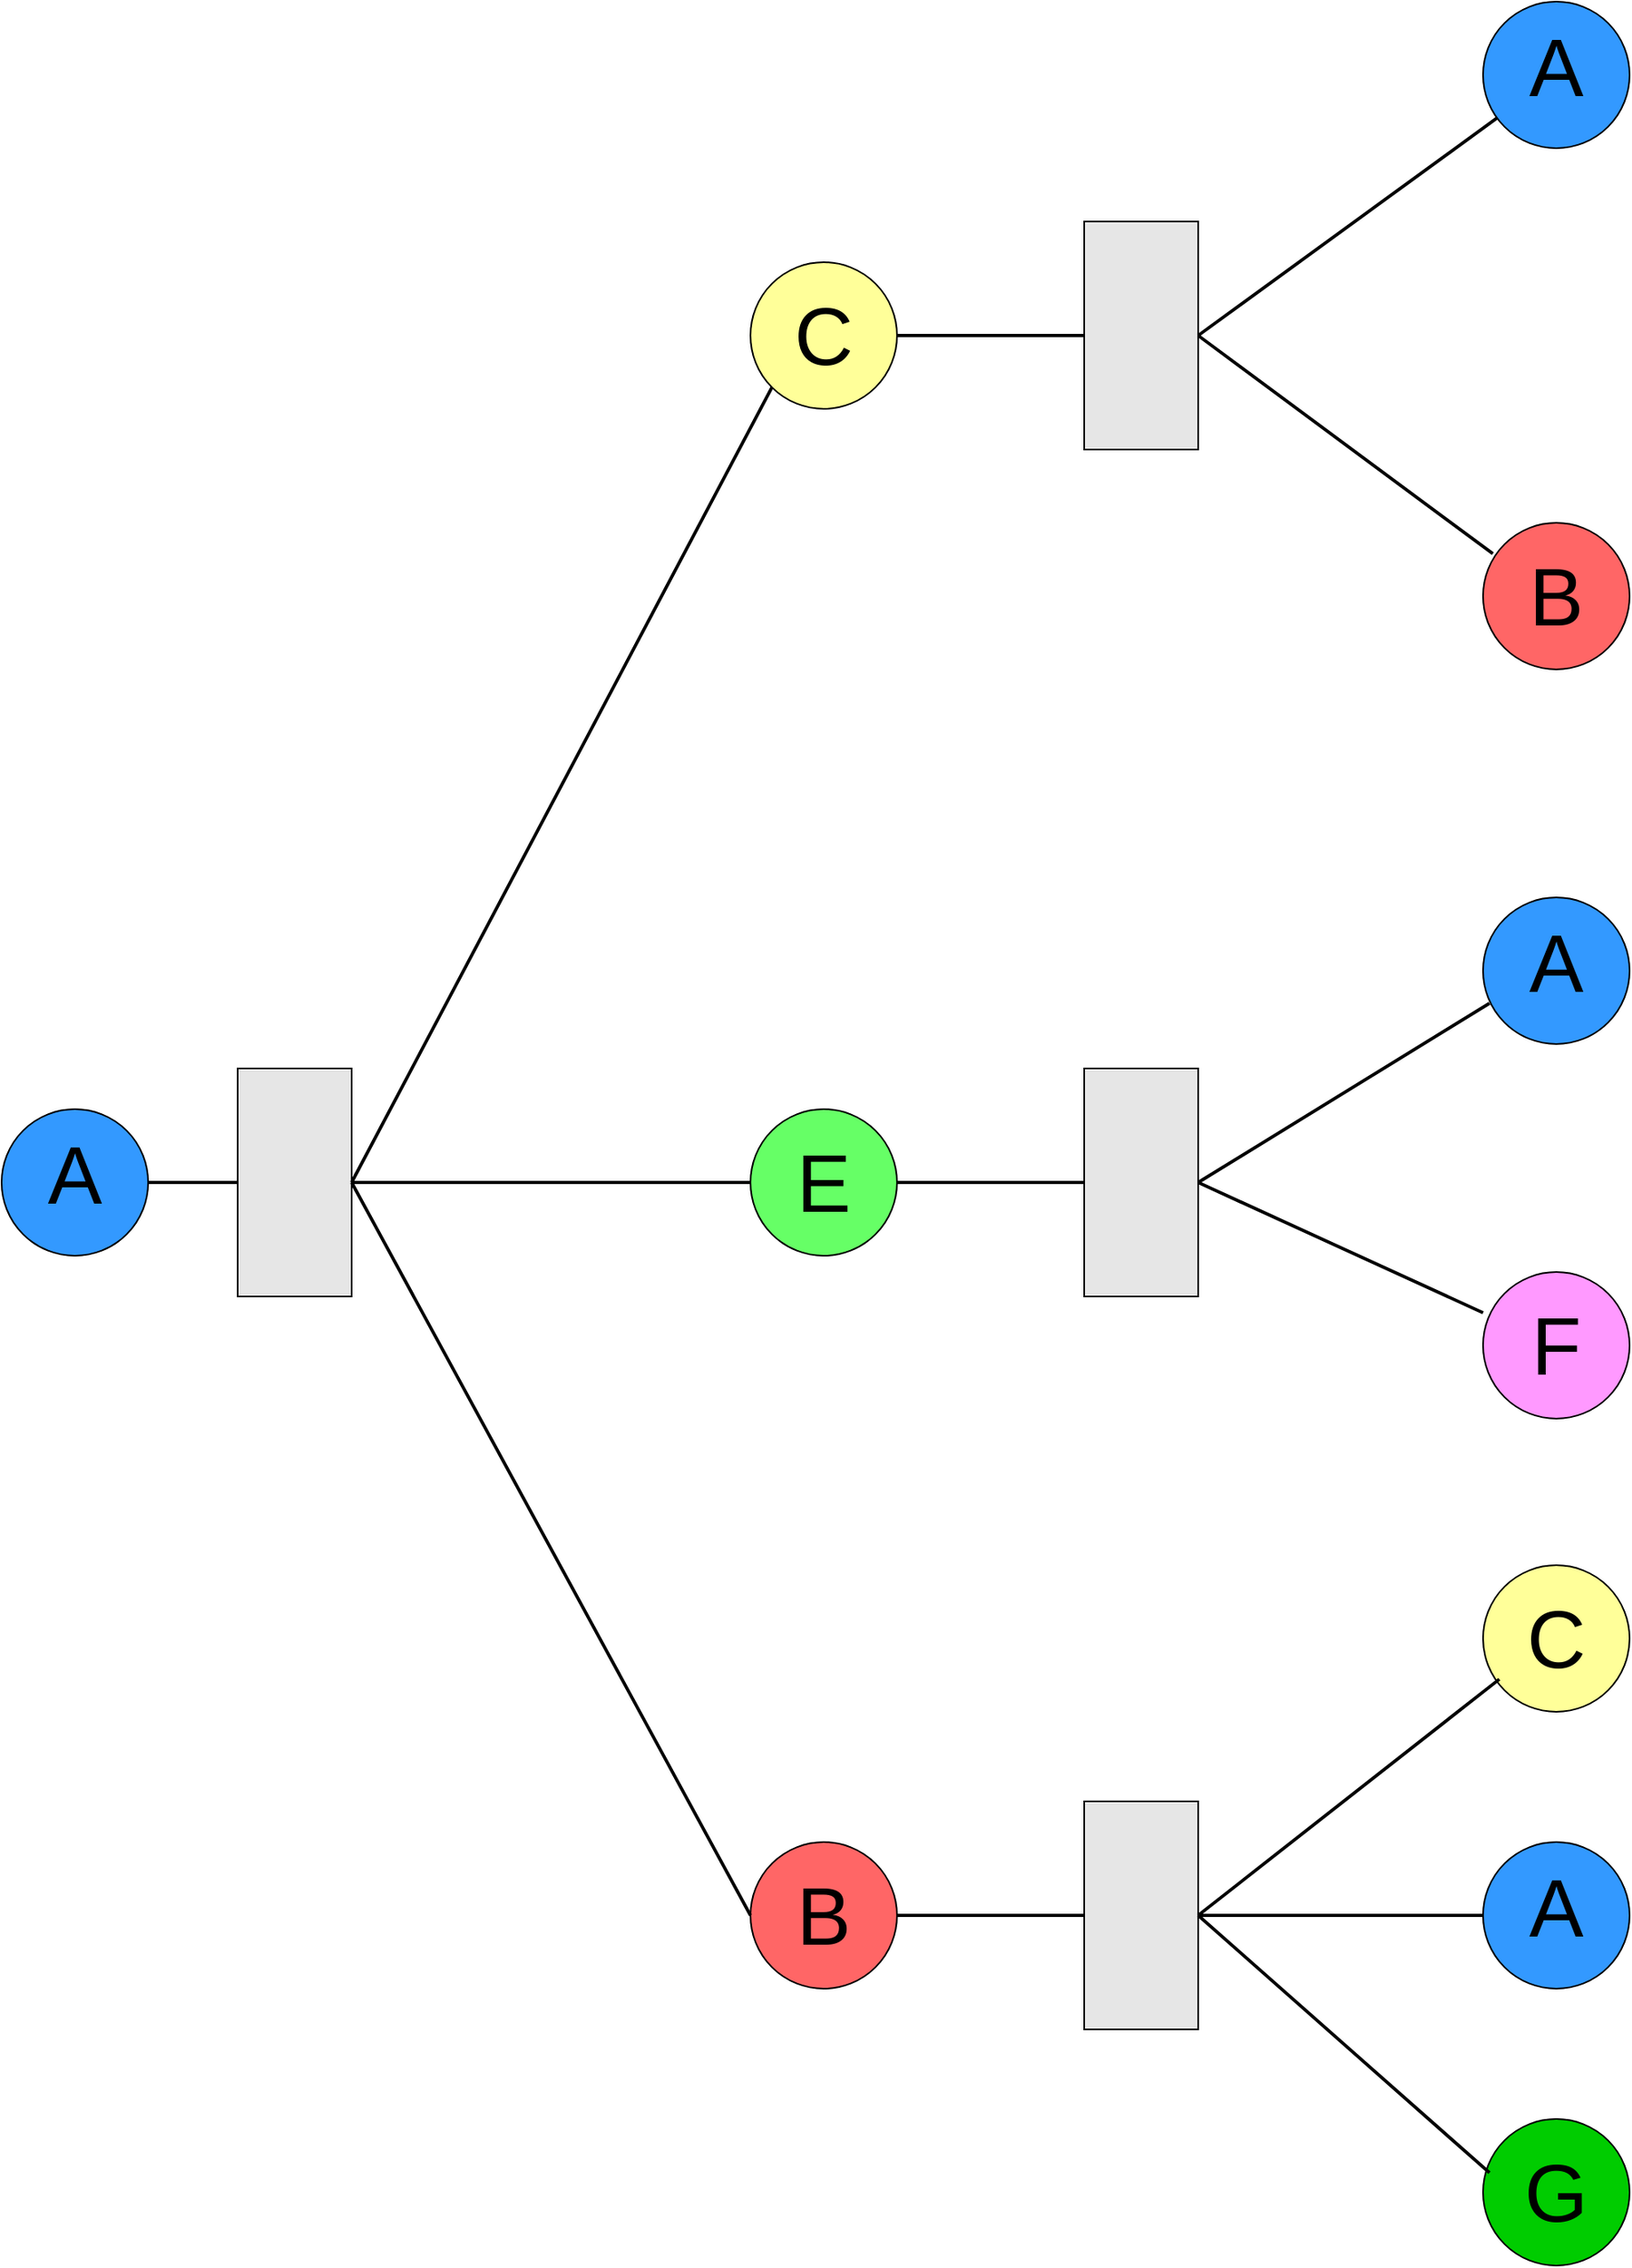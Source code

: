 <mxfile version="13.1.3" type="device"><diagram id="RPsUVfjO71mWQ_hNvvvf" name="Page-1"><mxGraphModel dx="2710" dy="2663" grid="1" gridSize="10" guides="1" tooltips="1" connect="1" arrows="1" fold="1" page="1" pageScale="1" pageWidth="827" pageHeight="1169" math="0" shadow="0"><root><mxCell id="0"/><mxCell id="1" parent="0"/><mxCell id="8mHs1XnDkPS_N1ECkQQG-10" value="" style="ellipse;whiteSpace=wrap;html=1;fillColor=#3399FF;" vertex="1" parent="1"><mxGeometry x="80" y="270" width="90" height="90" as="geometry"/></mxCell><mxCell id="8mHs1XnDkPS_N1ECkQQG-11" value="&lt;font style=&quot;font-size: 50px&quot;&gt;A&lt;/font&gt;" style="text;html=1;strokeColor=none;fillColor=none;align=center;verticalAlign=middle;whiteSpace=wrap;rounded=0;" vertex="1" parent="1"><mxGeometry x="105" y="300" width="40" height="20" as="geometry"/></mxCell><mxCell id="8mHs1XnDkPS_N1ECkQQG-13" value="" style="rounded=0;whiteSpace=wrap;html=1;fillColor=#E6E6E6;rotation=90;" vertex="1" parent="1"><mxGeometry x="190" y="280" width="140" height="70" as="geometry"/></mxCell><mxCell id="8mHs1XnDkPS_N1ECkQQG-14" value="" style="endArrow=none;html=1;exitX=1;exitY=0.5;exitDx=0;exitDy=0;entryX=0.5;entryY=1;entryDx=0;entryDy=0;strokeWidth=2;" edge="1" parent="1" source="8mHs1XnDkPS_N1ECkQQG-10" target="8mHs1XnDkPS_N1ECkQQG-13"><mxGeometry width="50" height="50" relative="1" as="geometry"><mxPoint x="390" y="410" as="sourcePoint"/><mxPoint x="440" y="360" as="targetPoint"/></mxGeometry></mxCell><mxCell id="8mHs1XnDkPS_N1ECkQQG-15" value="" style="ellipse;whiteSpace=wrap;html=1;fillColor=#FFFF99;" vertex="1" parent="1"><mxGeometry x="540" y="-250" width="90" height="90" as="geometry"/></mxCell><mxCell id="8mHs1XnDkPS_N1ECkQQG-16" value="&lt;font style=&quot;font-size: 50px&quot;&gt;C&lt;/font&gt;" style="text;html=1;strokeColor=none;fillColor=none;align=center;verticalAlign=middle;whiteSpace=wrap;rounded=0;" vertex="1" parent="1"><mxGeometry x="565" y="-215" width="40" height="20" as="geometry"/></mxCell><mxCell id="8mHs1XnDkPS_N1ECkQQG-17" value="" style="ellipse;whiteSpace=wrap;html=1;fillColor=#66FF66;" vertex="1" parent="1"><mxGeometry x="540" y="270" width="90" height="90" as="geometry"/></mxCell><mxCell id="8mHs1XnDkPS_N1ECkQQG-18" value="&lt;font style=&quot;font-size: 50px&quot;&gt;E&lt;/font&gt;" style="text;html=1;strokeColor=none;fillColor=none;align=center;verticalAlign=middle;whiteSpace=wrap;rounded=0;" vertex="1" parent="1"><mxGeometry x="565" y="305" width="40" height="20" as="geometry"/></mxCell><mxCell id="8mHs1XnDkPS_N1ECkQQG-19" value="" style="ellipse;whiteSpace=wrap;html=1;strokeColor=#000000;fillColor=#FF6666;" vertex="1" parent="1"><mxGeometry x="540" y="720" width="90" height="90" as="geometry"/></mxCell><mxCell id="8mHs1XnDkPS_N1ECkQQG-20" value="&lt;font style=&quot;font-size: 50px&quot;&gt;B&lt;/font&gt;" style="text;html=1;strokeColor=none;fillColor=none;align=center;verticalAlign=middle;whiteSpace=wrap;rounded=0;" vertex="1" parent="1"><mxGeometry x="565" y="755" width="40" height="20" as="geometry"/></mxCell><mxCell id="8mHs1XnDkPS_N1ECkQQG-21" value="" style="endArrow=none;html=1;exitX=0.5;exitY=0;exitDx=0;exitDy=0;entryX=0;entryY=1;entryDx=0;entryDy=0;strokeWidth=2;" edge="1" parent="1" source="8mHs1XnDkPS_N1ECkQQG-13" target="8mHs1XnDkPS_N1ECkQQG-15"><mxGeometry width="50" height="50" relative="1" as="geometry"><mxPoint x="400" y="480" as="sourcePoint"/><mxPoint x="455" y="480" as="targetPoint"/></mxGeometry></mxCell><mxCell id="8mHs1XnDkPS_N1ECkQQG-22" value="" style="endArrow=none;html=1;entryX=0.5;entryY=0;entryDx=0;entryDy=0;strokeWidth=2;exitX=0;exitY=0.5;exitDx=0;exitDy=0;" edge="1" parent="1" source="8mHs1XnDkPS_N1ECkQQG-17" target="8mHs1XnDkPS_N1ECkQQG-13"><mxGeometry width="50" height="50" relative="1" as="geometry"><mxPoint x="510" y="320" as="sourcePoint"/><mxPoint x="563.18" y="126.82" as="targetPoint"/></mxGeometry></mxCell><mxCell id="8mHs1XnDkPS_N1ECkQQG-23" value="" style="endArrow=none;html=1;strokeWidth=2;exitX=0;exitY=0.5;exitDx=0;exitDy=0;entryX=0.5;entryY=0;entryDx=0;entryDy=0;" edge="1" parent="1" source="8mHs1XnDkPS_N1ECkQQG-19" target="8mHs1XnDkPS_N1ECkQQG-13"><mxGeometry width="50" height="50" relative="1" as="geometry"><mxPoint x="815" y="520" as="sourcePoint"/><mxPoint x="300" y="320" as="targetPoint"/></mxGeometry></mxCell><mxCell id="8mHs1XnDkPS_N1ECkQQG-24" value="" style="rounded=0;whiteSpace=wrap;html=1;fillColor=#E6E6E6;rotation=90;" vertex="1" parent="1"><mxGeometry x="710" y="-240" width="140" height="70" as="geometry"/></mxCell><mxCell id="8mHs1XnDkPS_N1ECkQQG-25" value="" style="rounded=0;whiteSpace=wrap;html=1;fillColor=#E6E6E6;rotation=90;" vertex="1" parent="1"><mxGeometry x="710" y="280" width="140" height="70" as="geometry"/></mxCell><mxCell id="8mHs1XnDkPS_N1ECkQQG-26" value="" style="rounded=0;whiteSpace=wrap;html=1;fillColor=#E6E6E6;rotation=90;" vertex="1" parent="1"><mxGeometry x="710" y="730" width="140" height="70" as="geometry"/></mxCell><mxCell id="8mHs1XnDkPS_N1ECkQQG-27" value="" style="endArrow=none;html=1;entryX=0.5;entryY=1;entryDx=0;entryDy=0;strokeWidth=2;exitX=1;exitY=0.5;exitDx=0;exitDy=0;" edge="1" parent="1" source="8mHs1XnDkPS_N1ECkQQG-15" target="8mHs1XnDkPS_N1ECkQQG-24"><mxGeometry width="50" height="50" relative="1" as="geometry"><mxPoint x="680" y="-160" as="sourcePoint"/><mxPoint x="685" y="-205.5" as="targetPoint"/></mxGeometry></mxCell><mxCell id="8mHs1XnDkPS_N1ECkQQG-28" value="" style="endArrow=none;html=1;entryX=0.5;entryY=1;entryDx=0;entryDy=0;strokeWidth=2;exitX=1;exitY=0.5;exitDx=0;exitDy=0;" edge="1" parent="1" source="8mHs1XnDkPS_N1ECkQQG-17" target="8mHs1XnDkPS_N1ECkQQG-25"><mxGeometry width="50" height="50" relative="1" as="geometry"><mxPoint x="640" y="310" as="sourcePoint"/><mxPoint x="765" y="310" as="targetPoint"/></mxGeometry></mxCell><mxCell id="8mHs1XnDkPS_N1ECkQQG-29" value="" style="endArrow=none;html=1;strokeWidth=2;exitX=1;exitY=0.5;exitDx=0;exitDy=0;" edge="1" parent="1" source="8mHs1XnDkPS_N1ECkQQG-19" target="8mHs1XnDkPS_N1ECkQQG-26"><mxGeometry width="50" height="50" relative="1" as="geometry"><mxPoint x="750" y="660" as="sourcePoint"/><mxPoint x="865" y="660" as="targetPoint"/></mxGeometry></mxCell><mxCell id="8mHs1XnDkPS_N1ECkQQG-30" value="" style="ellipse;whiteSpace=wrap;html=1;fillColor=#3399FF;" vertex="1" parent="1"><mxGeometry x="990" y="-410" width="90" height="90" as="geometry"/></mxCell><mxCell id="8mHs1XnDkPS_N1ECkQQG-31" value="&lt;font style=&quot;font-size: 50px&quot;&gt;A&lt;/font&gt;" style="text;html=1;strokeColor=none;fillColor=none;align=center;verticalAlign=middle;whiteSpace=wrap;rounded=0;" vertex="1" parent="1"><mxGeometry x="1015" y="-380" width="40" height="20" as="geometry"/></mxCell><mxCell id="8mHs1XnDkPS_N1ECkQQG-33" value="" style="ellipse;whiteSpace=wrap;html=1;strokeColor=#000000;fillColor=#FF6666;" vertex="1" parent="1"><mxGeometry x="990" y="-90" width="90" height="90" as="geometry"/></mxCell><mxCell id="8mHs1XnDkPS_N1ECkQQG-34" value="&lt;font style=&quot;font-size: 50px&quot;&gt;B&lt;/font&gt;" style="text;html=1;strokeColor=none;fillColor=none;align=center;verticalAlign=middle;whiteSpace=wrap;rounded=0;" vertex="1" parent="1"><mxGeometry x="1015" y="-55" width="40" height="20" as="geometry"/></mxCell><mxCell id="8mHs1XnDkPS_N1ECkQQG-35" value="" style="endArrow=none;html=1;strokeWidth=2;exitX=0.5;exitY=0;exitDx=0;exitDy=0;" edge="1" parent="1" source="8mHs1XnDkPS_N1ECkQQG-24" target="8mHs1XnDkPS_N1ECkQQG-30"><mxGeometry width="50" height="50" relative="1" as="geometry"><mxPoint x="900" y="-180" as="sourcePoint"/><mxPoint x="1145" y="-175" as="targetPoint"/></mxGeometry></mxCell><mxCell id="8mHs1XnDkPS_N1ECkQQG-36" value="" style="endArrow=none;html=1;entryX=0.067;entryY=0.211;entryDx=0;entryDy=0;strokeWidth=2;exitX=0.5;exitY=0;exitDx=0;exitDy=0;entryPerimeter=0;" edge="1" parent="1" source="8mHs1XnDkPS_N1ECkQQG-24" target="8mHs1XnDkPS_N1ECkQQG-33"><mxGeometry width="50" height="50" relative="1" as="geometry"><mxPoint x="965" y="-170" as="sourcePoint"/><mxPoint x="1080" y="-170" as="targetPoint"/></mxGeometry></mxCell><mxCell id="8mHs1XnDkPS_N1ECkQQG-37" value="" style="ellipse;whiteSpace=wrap;html=1;fillColor=#3399FF;" vertex="1" parent="1"><mxGeometry x="990" y="140" width="90" height="90" as="geometry"/></mxCell><mxCell id="8mHs1XnDkPS_N1ECkQQG-38" value="&lt;font style=&quot;font-size: 50px&quot;&gt;A&lt;/font&gt;" style="text;html=1;strokeColor=none;fillColor=none;align=center;verticalAlign=middle;whiteSpace=wrap;rounded=0;" vertex="1" parent="1"><mxGeometry x="1015" y="170" width="40" height="20" as="geometry"/></mxCell><mxCell id="8mHs1XnDkPS_N1ECkQQG-39" value="" style="ellipse;whiteSpace=wrap;html=1;fillColor=#FF99FF;" vertex="1" parent="1"><mxGeometry x="990" y="370" width="90" height="90" as="geometry"/></mxCell><mxCell id="8mHs1XnDkPS_N1ECkQQG-41" value="&lt;font style=&quot;font-size: 50px&quot;&gt;F&lt;/font&gt;" style="text;html=1;strokeColor=none;fillColor=none;align=center;verticalAlign=middle;whiteSpace=wrap;rounded=0;" vertex="1" parent="1"><mxGeometry x="1015" y="405" width="40" height="20" as="geometry"/></mxCell><mxCell id="8mHs1XnDkPS_N1ECkQQG-42" value="" style="ellipse;whiteSpace=wrap;html=1;fillColor=#FFFF99;" vertex="1" parent="1"><mxGeometry x="990" y="550" width="90" height="90" as="geometry"/></mxCell><mxCell id="8mHs1XnDkPS_N1ECkQQG-43" value="&lt;font style=&quot;font-size: 50px&quot;&gt;C&lt;/font&gt;" style="text;html=1;strokeColor=none;fillColor=none;align=center;verticalAlign=middle;whiteSpace=wrap;rounded=0;" vertex="1" parent="1"><mxGeometry x="1015" y="585" width="40" height="20" as="geometry"/></mxCell><mxCell id="8mHs1XnDkPS_N1ECkQQG-44" value="" style="ellipse;whiteSpace=wrap;html=1;fillColor=#3399FF;" vertex="1" parent="1"><mxGeometry x="990" y="720" width="90" height="90" as="geometry"/></mxCell><mxCell id="8mHs1XnDkPS_N1ECkQQG-45" value="&lt;font style=&quot;font-size: 50px&quot;&gt;A&lt;/font&gt;" style="text;html=1;strokeColor=none;fillColor=none;align=center;verticalAlign=middle;whiteSpace=wrap;rounded=0;" vertex="1" parent="1"><mxGeometry x="1015" y="750" width="40" height="20" as="geometry"/></mxCell><mxCell id="8mHs1XnDkPS_N1ECkQQG-46" value="" style="ellipse;whiteSpace=wrap;html=1;fillColor=#00CC00;" vertex="1" parent="1"><mxGeometry x="990" y="890" width="90" height="90" as="geometry"/></mxCell><mxCell id="8mHs1XnDkPS_N1ECkQQG-47" value="&lt;font style=&quot;font-size: 50px&quot;&gt;G&lt;/font&gt;" style="text;html=1;strokeColor=none;fillColor=none;align=center;verticalAlign=middle;whiteSpace=wrap;rounded=0;" vertex="1" parent="1"><mxGeometry x="1015" y="925" width="40" height="20" as="geometry"/></mxCell><mxCell id="8mHs1XnDkPS_N1ECkQQG-48" value="" style="endArrow=none;html=1;strokeWidth=2;exitX=0.5;exitY=0;exitDx=0;exitDy=0;entryX=0.044;entryY=0.722;entryDx=0;entryDy=0;entryPerimeter=0;" edge="1" parent="1" source="8mHs1XnDkPS_N1ECkQQG-25" target="8mHs1XnDkPS_N1ECkQQG-37"><mxGeometry width="50" height="50" relative="1" as="geometry"><mxPoint x="910" y="350" as="sourcePoint"/><mxPoint x="1093.607" y="216.468" as="targetPoint"/></mxGeometry></mxCell><mxCell id="8mHs1XnDkPS_N1ECkQQG-49" value="" style="endArrow=none;html=1;strokeWidth=2;exitX=0.5;exitY=0;exitDx=0;exitDy=0;" edge="1" parent="1" source="8mHs1XnDkPS_N1ECkQQG-25"><mxGeometry width="50" height="50" relative="1" as="geometry"><mxPoint x="1100" y="325" as="sourcePoint"/><mxPoint x="990" y="395" as="targetPoint"/></mxGeometry></mxCell><mxCell id="8mHs1XnDkPS_N1ECkQQG-50" value="" style="endArrow=none;html=1;strokeWidth=2;exitX=0.5;exitY=0;exitDx=0;exitDy=0;" edge="1" parent="1" source="8mHs1XnDkPS_N1ECkQQG-26"><mxGeometry width="50" height="50" relative="1" as="geometry"><mxPoint x="1153" y="540" as="sourcePoint"/><mxPoint x="1000" y="620" as="targetPoint"/></mxGeometry></mxCell><mxCell id="8mHs1XnDkPS_N1ECkQQG-51" value="" style="endArrow=none;html=1;strokeWidth=2;exitX=0.5;exitY=0;exitDx=0;exitDy=0;entryX=0;entryY=0.5;entryDx=0;entryDy=0;" edge="1" parent="1" source="8mHs1XnDkPS_N1ECkQQG-26" target="8mHs1XnDkPS_N1ECkQQG-44"><mxGeometry width="50" height="50" relative="1" as="geometry"><mxPoint x="1270" y="715" as="sourcePoint"/><mxPoint x="1455" y="630" as="targetPoint"/></mxGeometry></mxCell><mxCell id="8mHs1XnDkPS_N1ECkQQG-52" value="" style="endArrow=none;html=1;strokeWidth=2;exitX=0.5;exitY=0;exitDx=0;exitDy=0;entryX=0.044;entryY=0.367;entryDx=0;entryDy=0;entryPerimeter=0;" edge="1" parent="1" source="8mHs1XnDkPS_N1ECkQQG-26" target="8mHs1XnDkPS_N1ECkQQG-46"><mxGeometry width="50" height="50" relative="1" as="geometry"><mxPoint x="1300" y="755" as="sourcePoint"/><mxPoint x="1485" y="670" as="targetPoint"/></mxGeometry></mxCell></root></mxGraphModel></diagram></mxfile>